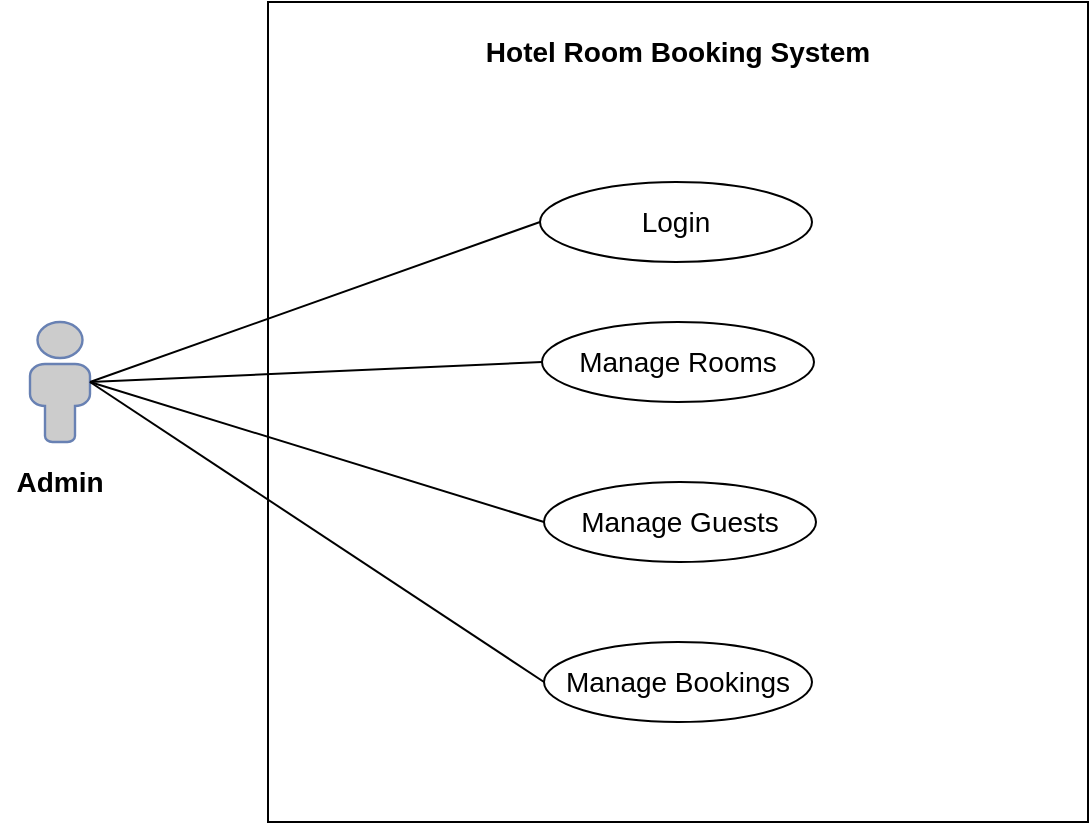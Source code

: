 <mxfile version="20.8.16" type="device"><diagram name="Page-1" id="l12oAL8QUGN8sVEfN9Z8"><mxGraphModel dx="978" dy="591" grid="1" gridSize="10" guides="1" tooltips="1" connect="1" arrows="1" fold="1" page="1" pageScale="1" pageWidth="827" pageHeight="1169" math="0" shadow="0"><root><mxCell id="0"/><mxCell id="1" parent="0"/><mxCell id="VkBizXN0CwHur8LB-Hf--1" value="" style="rounded=0;whiteSpace=wrap;html=1;" vertex="1" parent="1"><mxGeometry x="209" y="40" width="410" height="410" as="geometry"/></mxCell><mxCell id="VkBizXN0CwHur8LB-Hf--3" value="&lt;font style=&quot;font-size: 14px;&quot;&gt;&lt;b&gt;Hotel Room Booking System&lt;/b&gt;&lt;/font&gt;" style="text;html=1;strokeColor=none;fillColor=none;align=center;verticalAlign=middle;whiteSpace=wrap;rounded=0;" vertex="1" parent="1"><mxGeometry x="314" y="50" width="200" height="30" as="geometry"/></mxCell><mxCell id="VkBizXN0CwHur8LB-Hf--4" value="Login" style="ellipse;whiteSpace=wrap;html=1;fontSize=14;" vertex="1" parent="1"><mxGeometry x="345" y="130" width="136" height="40" as="geometry"/></mxCell><mxCell id="VkBizXN0CwHur8LB-Hf--5" value="Manage Rooms" style="ellipse;whiteSpace=wrap;html=1;fontSize=14;" vertex="1" parent="1"><mxGeometry x="346" y="200" width="136" height="40" as="geometry"/></mxCell><mxCell id="VkBizXN0CwHur8LB-Hf--6" value="Manage Guests" style="ellipse;whiteSpace=wrap;html=1;fontSize=14;" vertex="1" parent="1"><mxGeometry x="347" y="280" width="136" height="40" as="geometry"/></mxCell><mxCell id="VkBizXN0CwHur8LB-Hf--7" value="Manage Bookings" style="ellipse;whiteSpace=wrap;html=1;fontSize=14;" vertex="1" parent="1"><mxGeometry x="347" y="360" width="134" height="40" as="geometry"/></mxCell><mxCell id="VkBizXN0CwHur8LB-Hf--10" value="" style="fontColor=#0066CC;verticalAlign=top;verticalLabelPosition=bottom;labelPosition=center;align=center;html=1;outlineConnect=0;fillColor=#CCCCCC;strokeColor=#6881B3;gradientColor=none;gradientDirection=north;strokeWidth=2;shape=mxgraph.networks.user_male;fontSize=14;" vertex="1" parent="1"><mxGeometry x="90" y="200" width="30" height="60" as="geometry"/></mxCell><mxCell id="VkBizXN0CwHur8LB-Hf--12" value="&lt;b&gt;Admin&lt;/b&gt;" style="text;html=1;strokeColor=none;fillColor=none;align=center;verticalAlign=middle;whiteSpace=wrap;rounded=0;fontSize=14;" vertex="1" parent="1"><mxGeometry x="75" y="265" width="60" height="30" as="geometry"/></mxCell><mxCell id="VkBizXN0CwHur8LB-Hf--13" value="" style="endArrow=none;html=1;rounded=0;fontSize=14;exitX=1;exitY=0.5;exitDx=0;exitDy=0;exitPerimeter=0;entryX=0;entryY=0.5;entryDx=0;entryDy=0;" edge="1" parent="1" source="VkBizXN0CwHur8LB-Hf--10" target="VkBizXN0CwHur8LB-Hf--4"><mxGeometry width="50" height="50" relative="1" as="geometry"><mxPoint x="400" y="220" as="sourcePoint"/><mxPoint x="450" y="170" as="targetPoint"/></mxGeometry></mxCell><mxCell id="VkBizXN0CwHur8LB-Hf--14" value="" style="endArrow=none;html=1;rounded=0;fontSize=14;entryX=0;entryY=0.5;entryDx=0;entryDy=0;exitX=1;exitY=0.5;exitDx=0;exitDy=0;exitPerimeter=0;" edge="1" parent="1" source="VkBizXN0CwHur8LB-Hf--10" target="VkBizXN0CwHur8LB-Hf--5"><mxGeometry width="50" height="50" relative="1" as="geometry"><mxPoint x="130" y="230" as="sourcePoint"/><mxPoint x="355.0" y="160" as="targetPoint"/></mxGeometry></mxCell><mxCell id="VkBizXN0CwHur8LB-Hf--15" value="" style="endArrow=none;html=1;rounded=0;fontSize=14;exitX=1;exitY=0.5;exitDx=0;exitDy=0;exitPerimeter=0;entryX=0;entryY=0.5;entryDx=0;entryDy=0;" edge="1" parent="1" source="VkBizXN0CwHur8LB-Hf--10" target="VkBizXN0CwHur8LB-Hf--6"><mxGeometry width="50" height="50" relative="1" as="geometry"><mxPoint x="400" y="220" as="sourcePoint"/><mxPoint x="450" y="170" as="targetPoint"/></mxGeometry></mxCell><mxCell id="VkBizXN0CwHur8LB-Hf--16" value="" style="endArrow=none;html=1;rounded=0;fontSize=14;entryX=0;entryY=0.5;entryDx=0;entryDy=0;" edge="1" parent="1" target="VkBizXN0CwHur8LB-Hf--7"><mxGeometry width="50" height="50" relative="1" as="geometry"><mxPoint x="120" y="230" as="sourcePoint"/><mxPoint x="450" y="170" as="targetPoint"/></mxGeometry></mxCell></root></mxGraphModel></diagram></mxfile>